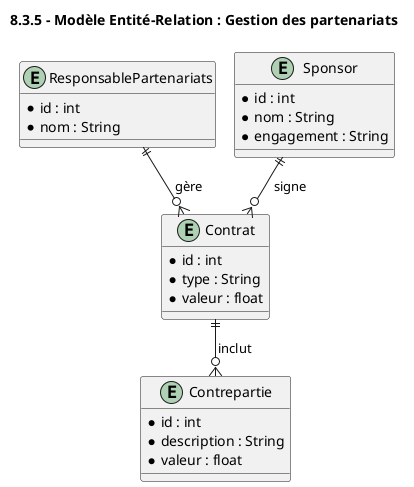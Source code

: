 @startuml
!pragma layout smetana
title 8.3.5 - Modèle Entité-Relation : Gestion des partenariats

entity ResponsablePartenariats {
    *id : int
    *nom : String
}

entity Sponsor {
    *id : int
    *nom : String
    *engagement : String
}

entity Contrat {
    *id : int
    *type : String
    *valeur : float
}

entity Contrepartie {
    *id : int
    *description : String
    *valeur : float
}

ResponsablePartenariats ||--o{ Contrat : "gère"
Sponsor ||--o{ Contrat : "signe"
Contrat ||--o{ Contrepartie : "inclut"

@enduml
